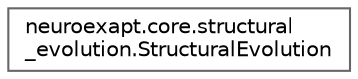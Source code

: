 digraph "Graphical Class Hierarchy"
{
 // LATEX_PDF_SIZE
  bgcolor="transparent";
  edge [fontname=Helvetica,fontsize=10,labelfontname=Helvetica,labelfontsize=10];
  node [fontname=Helvetica,fontsize=10,shape=box,height=0.2,width=0.4];
  rankdir="LR";
  Node0 [id="Node000000",label="neuroexapt.core.structural\l_evolution.StructuralEvolution",height=0.2,width=0.4,color="grey40", fillcolor="white", style="filled",URL="$classneuroexapt_1_1core_1_1structural__evolution_1_1StructuralEvolution.html",tooltip=" "];
}
